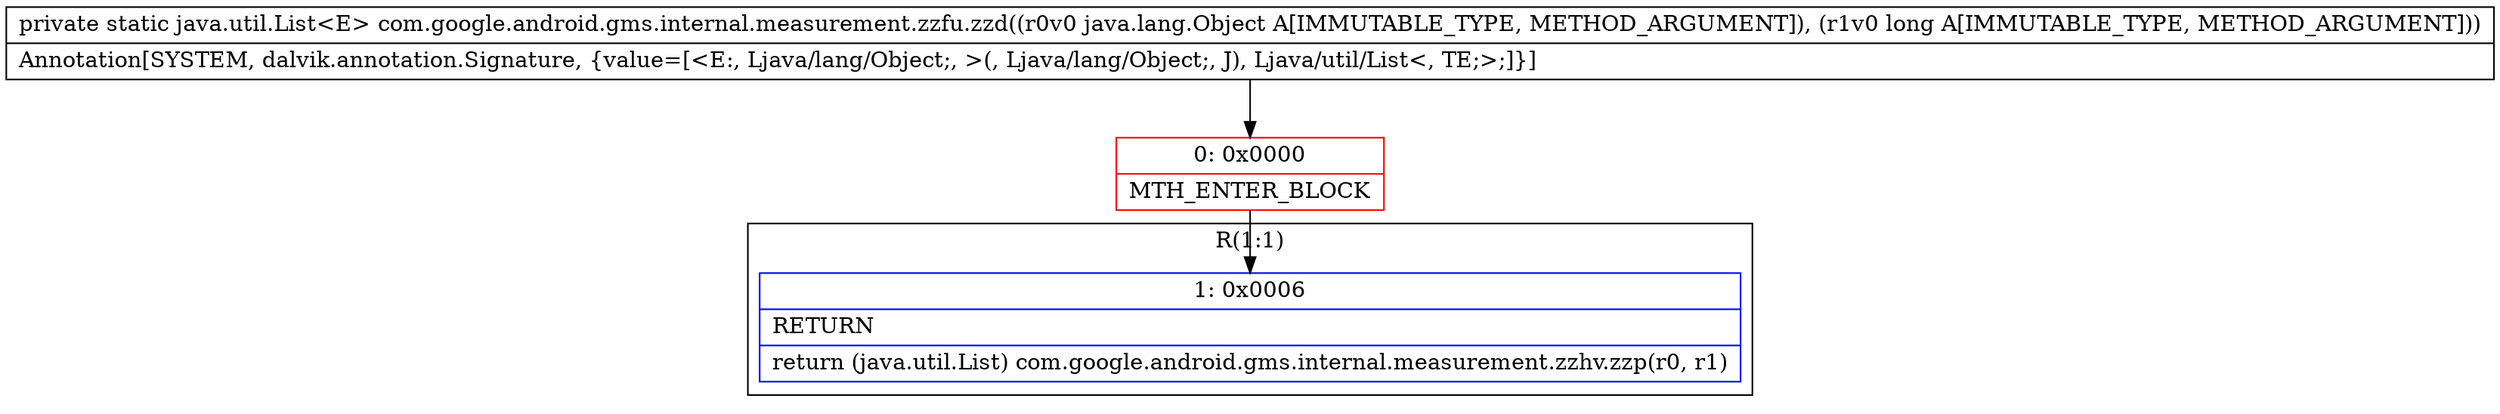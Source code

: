 digraph "CFG forcom.google.android.gms.internal.measurement.zzfu.zzd(Ljava\/lang\/Object;J)Ljava\/util\/List;" {
subgraph cluster_Region_1829330386 {
label = "R(1:1)";
node [shape=record,color=blue];
Node_1 [shape=record,label="{1\:\ 0x0006|RETURN\l|return (java.util.List) com.google.android.gms.internal.measurement.zzhv.zzp(r0, r1)\l}"];
}
Node_0 [shape=record,color=red,label="{0\:\ 0x0000|MTH_ENTER_BLOCK\l}"];
MethodNode[shape=record,label="{private static java.util.List\<E\> com.google.android.gms.internal.measurement.zzfu.zzd((r0v0 java.lang.Object A[IMMUTABLE_TYPE, METHOD_ARGUMENT]), (r1v0 long A[IMMUTABLE_TYPE, METHOD_ARGUMENT]))  | Annotation[SYSTEM, dalvik.annotation.Signature, \{value=[\<E:, Ljava\/lang\/Object;, \>(, Ljava\/lang\/Object;, J), Ljava\/util\/List\<, TE;\>;]\}]\l}"];
MethodNode -> Node_0;
Node_0 -> Node_1;
}


